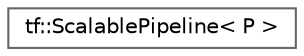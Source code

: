 digraph "类继承关系图"
{
 // LATEX_PDF_SIZE
  bgcolor="transparent";
  edge [fontname=Helvetica,fontsize=10,labelfontname=Helvetica,labelfontsize=10];
  node [fontname=Helvetica,fontsize=10,shape=box,height=0.2,width=0.4];
  rankdir="LR";
  Node0 [id="Node000000",label="tf::ScalablePipeline\< P \>",height=0.2,width=0.4,color="grey40", fillcolor="white", style="filled",URL="$classtf_1_1_scalable_pipeline.html",tooltip="class to create a scalable pipeline object"];
}
